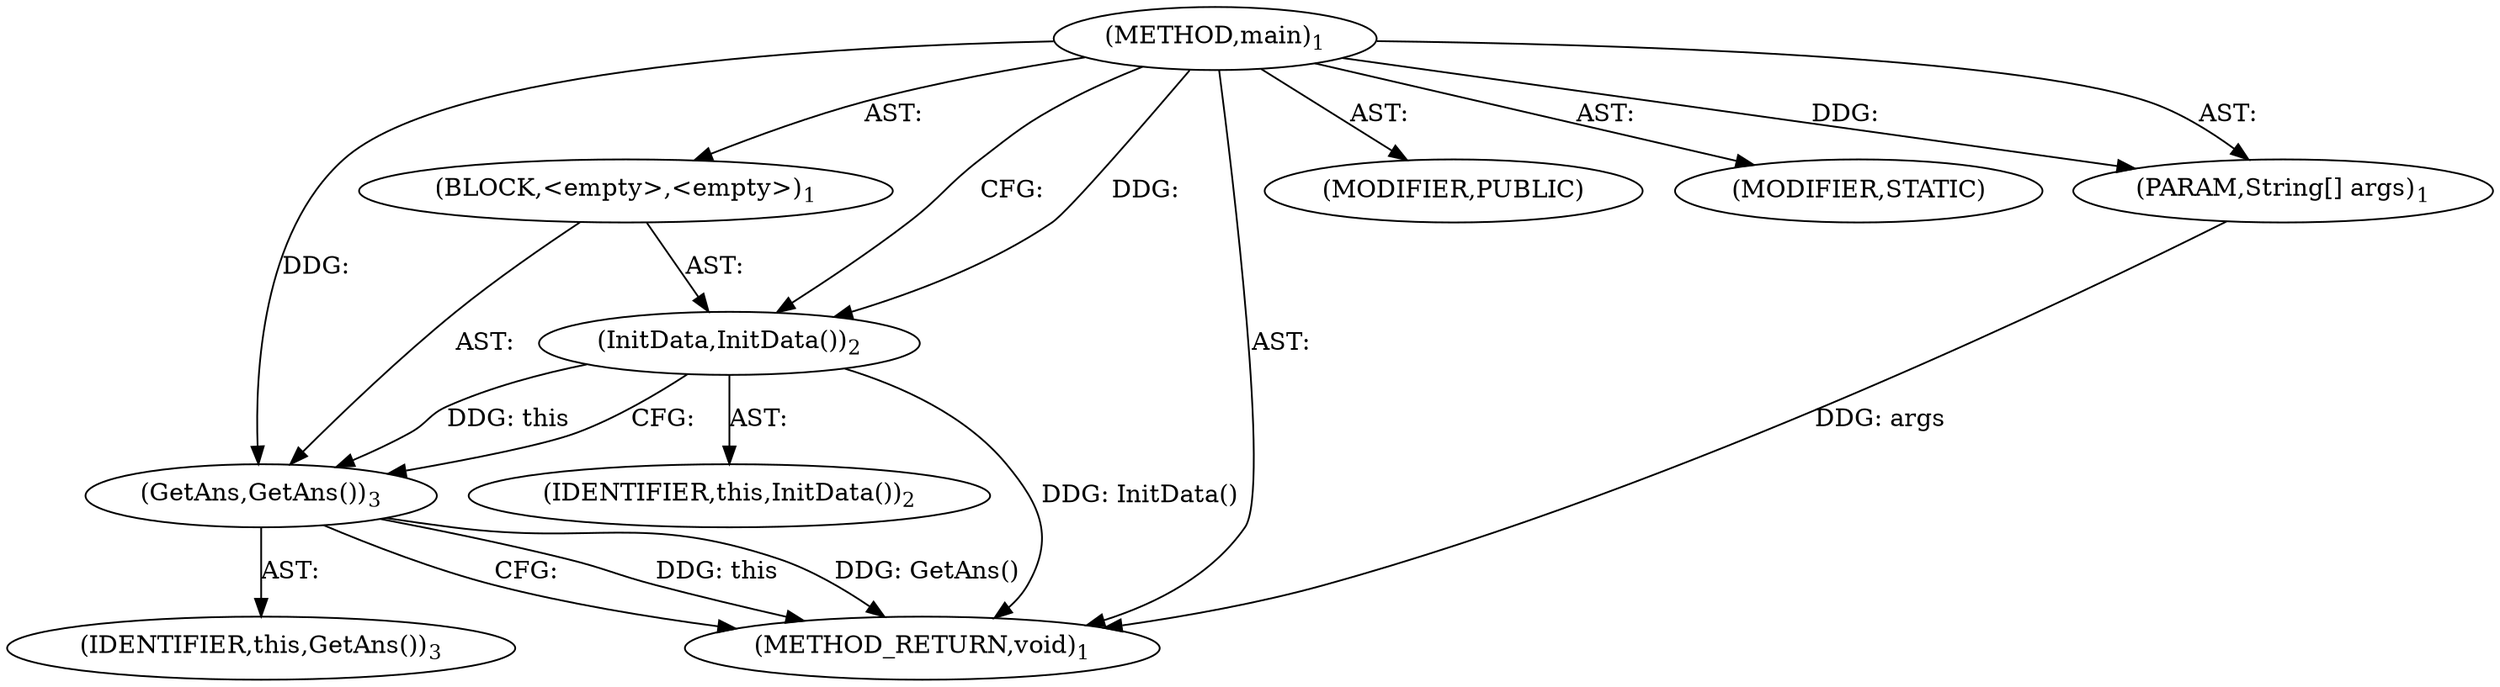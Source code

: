 digraph "main" {  
"17" [label = <(METHOD,main)<SUB>1</SUB>> ]
"18" [label = <(PARAM,String[] args)<SUB>1</SUB>> ]
"19" [label = <(BLOCK,&lt;empty&gt;,&lt;empty&gt;)<SUB>1</SUB>> ]
"20" [label = <(InitData,InitData())<SUB>2</SUB>> ]
"21" [label = <(IDENTIFIER,this,InitData())<SUB>2</SUB>> ]
"22" [label = <(GetAns,GetAns())<SUB>3</SUB>> ]
"23" [label = <(IDENTIFIER,this,GetAns())<SUB>3</SUB>> ]
"24" [label = <(MODIFIER,PUBLIC)> ]
"25" [label = <(MODIFIER,STATIC)> ]
"26" [label = <(METHOD_RETURN,void)<SUB>1</SUB>> ]
  "17" -> "18"  [ label = "AST: "] 
  "17" -> "19"  [ label = "AST: "] 
  "17" -> "24"  [ label = "AST: "] 
  "17" -> "25"  [ label = "AST: "] 
  "17" -> "26"  [ label = "AST: "] 
  "19" -> "20"  [ label = "AST: "] 
  "19" -> "22"  [ label = "AST: "] 
  "20" -> "21"  [ label = "AST: "] 
  "22" -> "23"  [ label = "AST: "] 
  "20" -> "22"  [ label = "CFG: "] 
  "22" -> "26"  [ label = "CFG: "] 
  "17" -> "20"  [ label = "CFG: "] 
  "18" -> "26"  [ label = "DDG: args"] 
  "20" -> "26"  [ label = "DDG: InitData()"] 
  "22" -> "26"  [ label = "DDG: this"] 
  "22" -> "26"  [ label = "DDG: GetAns()"] 
  "17" -> "18"  [ label = "DDG: "] 
  "17" -> "20"  [ label = "DDG: "] 
  "20" -> "22"  [ label = "DDG: this"] 
  "17" -> "22"  [ label = "DDG: "] 
}
